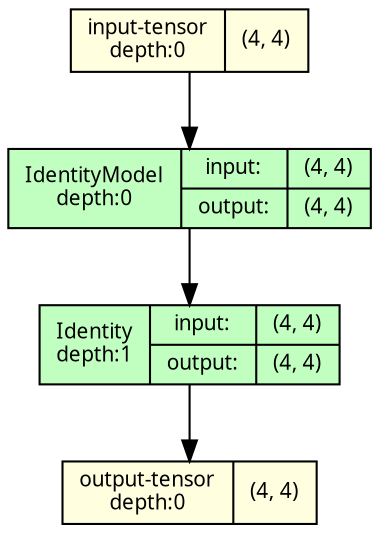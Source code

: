 strict digraph save_output_identity_model {
	graph [ordering=in size="12.0,12.0"]
	node [align=left fontname="Linux libertine" fontsize=10 height=0.2 ranksep=0.1 shape=record style=filled]
	edge [fontsize=10]
	0 [label="input-tensor&#92;ndepth:0|(4, 4)" fillcolor=lightyellow]
	1 [label="IdentityModel&#92;ndepth:0|{input:|output:}|{(4, 4)|(4, 4)}" fillcolor=darkseagreen1]
	2 [label="Identity&#92;ndepth:1|{input:|output:}|{(4, 4)|(4, 4)}" fillcolor=darkseagreen1]
	3 [label="output-tensor&#92;ndepth:0|(4, 4)" fillcolor=lightyellow]
	0 -> 1
	1 -> 2
	2 -> 3
}
